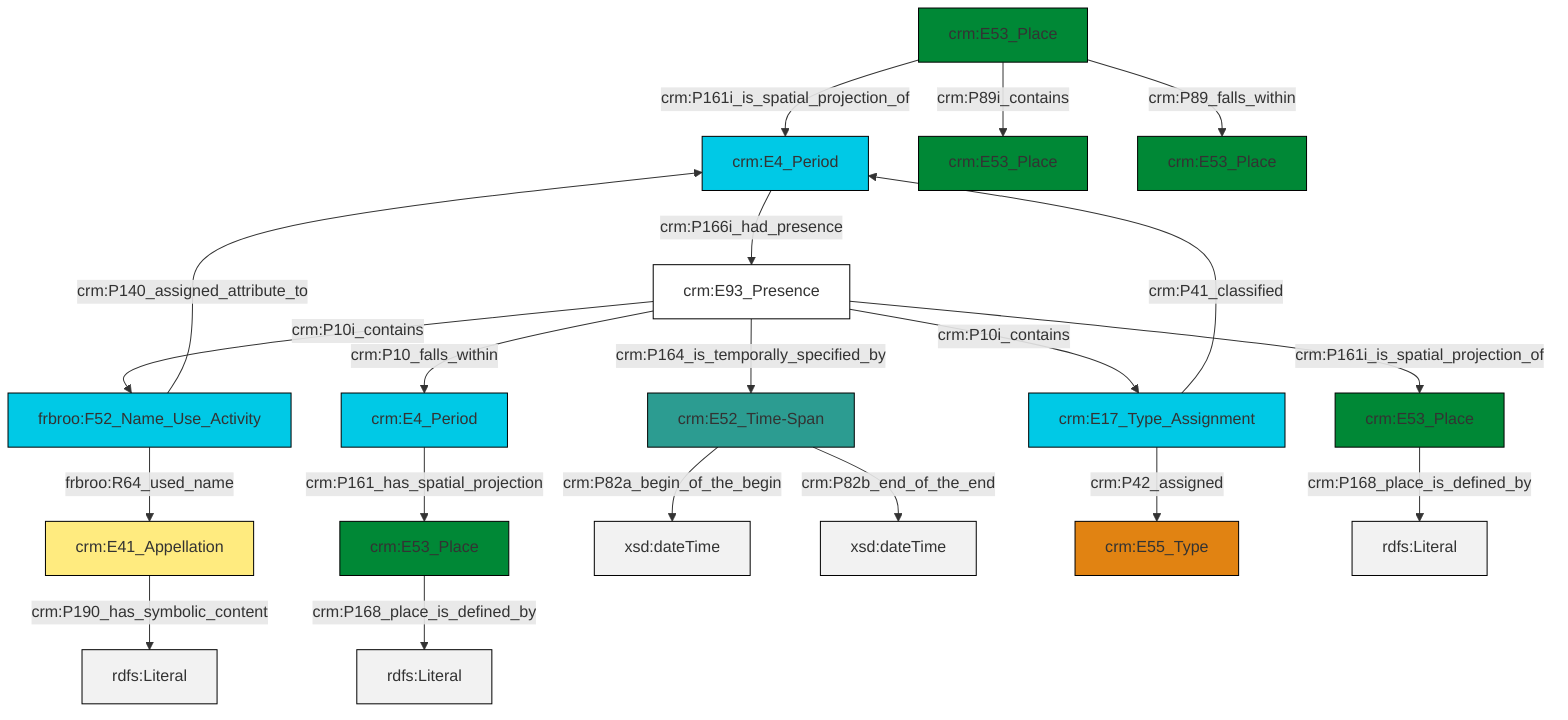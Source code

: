 graph TD
classDef Literal fill:#f2f2f2,stroke:#000000;
classDef CRM_Entity fill:#FFFFFF,stroke:#000000;
classDef Temporal_Entity fill:#00C9E6, stroke:#000000;
classDef Type fill:#E18312, stroke:#000000;
classDef Time-Span fill:#2C9C91, stroke:#000000;
classDef Appellation fill:#FFEB7F, stroke:#000000;
classDef Place fill:#008836, stroke:#000000;
classDef Persistent_Item fill:#B266B2, stroke:#000000;
classDef Conceptual_Object fill:#FFD700, stroke:#000000;
classDef Physical_Thing fill:#D2B48C, stroke:#000000;
classDef Actor fill:#f58aad, stroke:#000000;
classDef PC_Classes fill:#4ce600, stroke:#000000;
classDef Multi fill:#cccccc,stroke:#000000;

0["crm:E4_Period"]:::Temporal_Entity -->|crm:P166i_had_presence| 1["crm:E93_Presence"]:::CRM_Entity
2["crm:E53_Place"]:::Place -->|crm:P89i_contains| 3["crm:E53_Place"]:::Place
1["crm:E93_Presence"]:::CRM_Entity -->|crm:P164_is_temporally_specified_by| 4["crm:E52_Time-Span"]:::Time-Span
5["crm:E53_Place"]:::Place -->|crm:P168_place_is_defined_by| 6[rdfs:Literal]:::Literal
2["crm:E53_Place"]:::Place -->|crm:P161i_is_spatial_projection_of| 0["crm:E4_Period"]:::Temporal_Entity
8["frbroo:F52_Name_Use_Activity"]:::Temporal_Entity -->|frbroo:R64_used_name| 10["crm:E41_Appellation"]:::Appellation
1["crm:E93_Presence"]:::CRM_Entity -->|crm:P10i_contains| 8["frbroo:F52_Name_Use_Activity"]:::Temporal_Entity
4["crm:E52_Time-Span"]:::Time-Span -->|crm:P82a_begin_of_the_begin| 11[xsd:dateTime]:::Literal
10["crm:E41_Appellation"]:::Appellation -->|crm:P190_has_symbolic_content| 13[rdfs:Literal]:::Literal
4["crm:E52_Time-Span"]:::Time-Span -->|crm:P82b_end_of_the_end| 17[xsd:dateTime]:::Literal
19["crm:E17_Type_Assignment"]:::Temporal_Entity -->|crm:P41_classified| 0["crm:E4_Period"]:::Temporal_Entity
19["crm:E17_Type_Assignment"]:::Temporal_Entity -->|crm:P42_assigned| 21["crm:E55_Type"]:::Type
1["crm:E93_Presence"]:::CRM_Entity -->|crm:P10_falls_within| 23["crm:E4_Period"]:::Temporal_Entity
8["frbroo:F52_Name_Use_Activity"]:::Temporal_Entity -->|crm:P140_assigned_attribute_to| 0["crm:E4_Period"]:::Temporal_Entity
24["crm:E53_Place"]:::Place -->|crm:P168_place_is_defined_by| 25[rdfs:Literal]:::Literal
1["crm:E93_Presence"]:::CRM_Entity -->|crm:P10i_contains| 19["crm:E17_Type_Assignment"]:::Temporal_Entity
23["crm:E4_Period"]:::Temporal_Entity -->|crm:P161_has_spatial_projection| 5["crm:E53_Place"]:::Place
1["crm:E93_Presence"]:::CRM_Entity -->|crm:P161i_is_spatial_projection_of| 24["crm:E53_Place"]:::Place
2["crm:E53_Place"]:::Place -->|crm:P89_falls_within| 14["crm:E53_Place"]:::Place